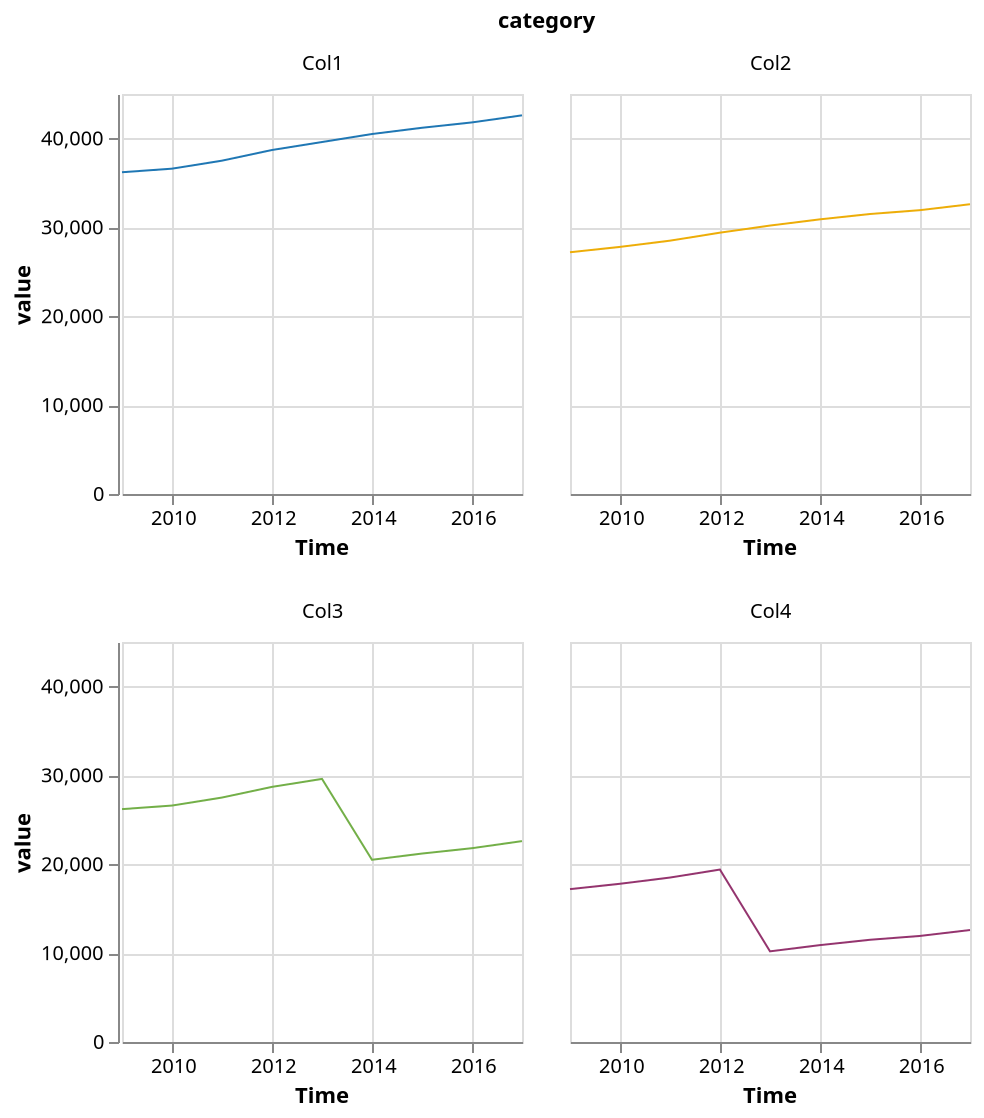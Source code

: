 {
  "$schema": "https://vega.github.io/schema/vega-lite/v5.json",
  "mode": "vega-lite",
  "description": "Google's stock price over time.",
  "data": {
    "values": [
      {
        "year": "2009",
        "category": "Col1",
        "value": 36200
      },
      {
        "year": "2009",
        "category": "Col2",
        "value": 27200
      },
      {
        "year": "2009",
        "category": "Col3",
        "value": 26200
      },
      {
        "year": "2009",
        "category": "Col4",
        "value": 17200
      },
      {
        "year": "2010",
        "category": "Col1",
        "value": 36600
      },
      {
        "year": "2010",
        "category": "Col2",
        "value": 27800
      },
      {
        "year": "2010",
        "category": "Col3",
        "value": 26600
      },
      {
        "year": "2010",
        "category": "Col4",
        "value": 17800
      },
      {
        "year": "2011",
        "category": "Col1",
        "value": 37500
      },
      {
        "year": "2011",
        "category": "Col2",
        "value": 28500
      },
      {
        "year": "2011",
        "category": "Col3",
        "value": 27500
      },
      {
        "year": "2011",
        "category": "Col4",
        "value": 18500
      },
      {
        "year": "2012",
        "category": "Col1",
        "value": 38700
      },
      {
        "year": "2012",
        "category": "Col2",
        "value": 29400
      },
      {
        "year": "2012",
        "category": "Col3",
        "value": 28700
      },
      {
        "year": "2012",
        "category": "Col4",
        "value": 19400
      },
      {
        "year": "2013",
        "category": "Col1",
        "value": 39600
      },
      {
        "year": "2013",
        "category": "Col2",
        "value": 30200
      },
      {
        "year": "2013",
        "category": "Col3",
        "value": 29600
      },
      {
        "year": "2013",
        "category": "Col4",
        "value": 10200
      },
      {
        "year": "2014",
        "category": "Col1",
        "value": 40500
      },
      {
        "year": "2014",
        "category": "Col2",
        "value": 30900
      },
      {
        "year": "2014",
        "category": "Col3",
        "value": 20500
      },
      {
        "year": "2014",
        "category": "Col4",
        "value": 10900
      },
      {
        "year": "2015",
        "category": "Col1",
        "value": 41200
      },
      {
        "year": "2015",
        "category": "Col2",
        "value": 31500
      },
      {
        "year": "2015",
        "category": "Col3",
        "value": 21200
      },
      {
        "year": "2015",
        "category": "Col4",
        "value": 11500
      },
      {
        "year": "2016",
        "category": "Col1",
        "value": 41803
      },
      {
        "year": "2016",
        "category": "Col2",
        "value": 31931
      },
      {
        "year": "2016",
        "category": "Col3",
        "value": 21803
      },
      {
        "year": "2016",
        "category": "Col4",
        "value": 11931
      },
      {
        "year": "2017",
        "category": "Col1",
        "value": 42600
      },
      {
        "year": "2017",
        "category": "Col2",
        "value": 32600
      },
      {
        "year": "2017",
        "category": "Col3",
        "value": 22600
      },
      {
        "year": "2017",
        "category": "Col4",
        "value": 12600
      }
    ]
  },
  "width": 200,
  "height": 200,
  "resolve": {
    "axis": {
      "x": "independent",
      "y": "shared"
    }
  },
  "mark": {
    "type": "line",
    "opacity": 1,
    "strokeWidth": 1,
    "interpolate": "linear",
    "strokeDash": 0,
    "tooltip": true
  },
  "encoding": {
    "facet": {
      "field": "category",
      "type": "nominal",
      "columns": 2,
      "spacing": 20
    },
    "x": {
      "field": "year",
      "type": "temporal",
      "axis": {
        "title": "Time",
        "orient": "bottom"
      }
    },
    "y": {
      "type": "quantitative",
      "field": "value",
      "axis": {
        "title": "value",
        "orient": "left"
      }
    },
    "color": {
      "field": "category",
      "type": "nominal",
      "scale": {
        "domain": [
          "Col1",
          "Col2",
          "Col3",
          "Col4"
        ],
        "range": [
          "#1f77b4",
          "#EDAD08",
          "#73AF48",
          "#94346E"
        ]
      },
      "legend": null
    }
  }
}